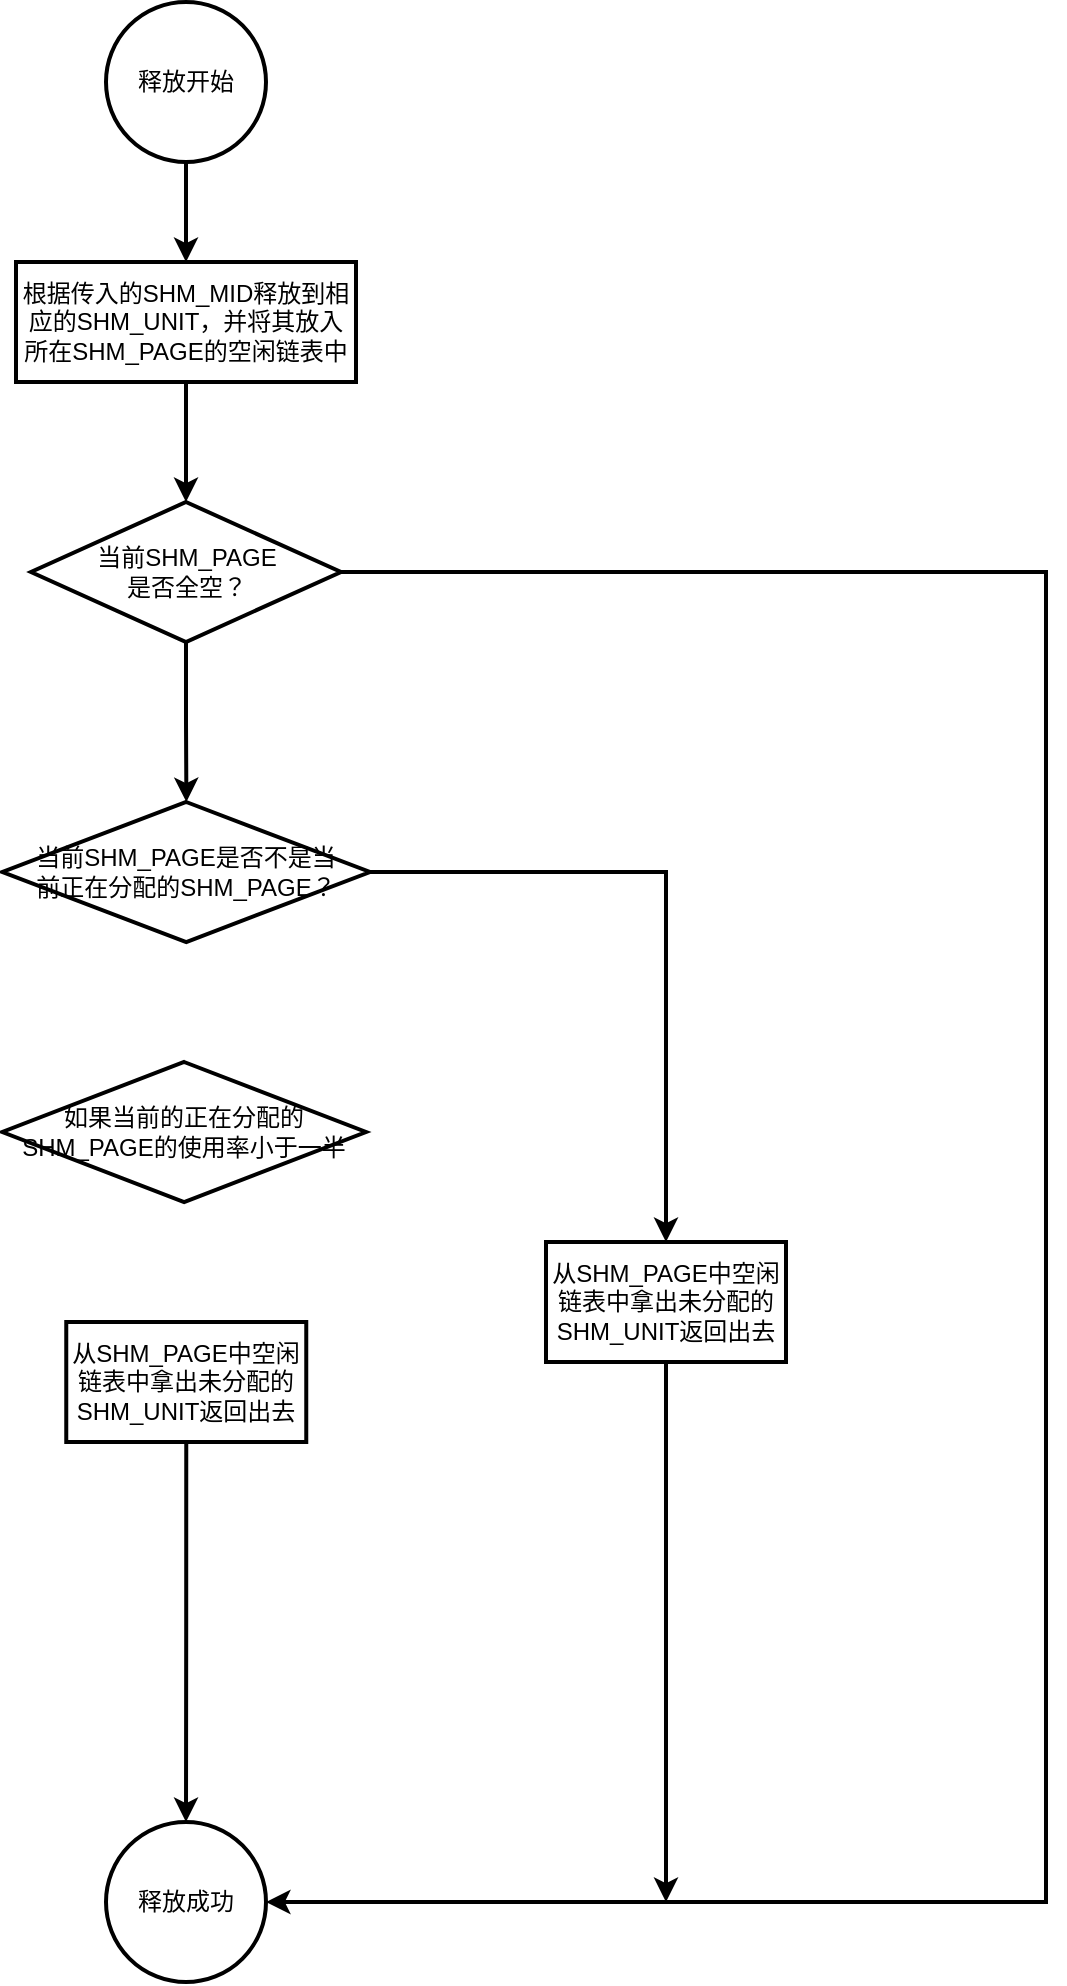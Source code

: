 <mxfile version="13.6.2" type="github">
  <diagram id="hVP1Le8sTzmIoUoRDAnq" name="Page-1">
    <mxGraphModel dx="1381" dy="769" grid="1" gridSize="10" guides="1" tooltips="1" connect="1" arrows="1" fold="1" page="1" pageScale="1" pageWidth="827" pageHeight="1169" math="0" shadow="0">
      <root>
        <mxCell id="0" />
        <mxCell id="1" parent="0" />
        <mxCell id="XEBLtiGvCpJ2jnbF5ncU-4" style="edgeStyle=orthogonalEdgeStyle;rounded=0;orthogonalLoop=1;jettySize=auto;html=1;exitX=0.5;exitY=1;exitDx=0;exitDy=0;entryX=0.5;entryY=0;entryDx=0;entryDy=0;strokeWidth=2;" parent="1" source="XEBLtiGvCpJ2jnbF5ncU-1" target="XEBLtiGvCpJ2jnbF5ncU-2" edge="1">
          <mxGeometry relative="1" as="geometry" />
        </mxCell>
        <mxCell id="XEBLtiGvCpJ2jnbF5ncU-1" value="释放开始" style="ellipse;whiteSpace=wrap;html=1;aspect=fixed;strokeWidth=2;" parent="1" vertex="1">
          <mxGeometry x="350" y="30" width="80" height="80" as="geometry" />
        </mxCell>
        <mxCell id="XEBLtiGvCpJ2jnbF5ncU-8" style="edgeStyle=orthogonalEdgeStyle;rounded=0;orthogonalLoop=1;jettySize=auto;html=1;exitX=0.5;exitY=1;exitDx=0;exitDy=0;entryX=0.5;entryY=0;entryDx=0;entryDy=0;strokeWidth=2;" parent="1" source="XEBLtiGvCpJ2jnbF5ncU-2" target="XEBLtiGvCpJ2jnbF5ncU-6" edge="1">
          <mxGeometry relative="1" as="geometry" />
        </mxCell>
        <mxCell id="XEBLtiGvCpJ2jnbF5ncU-2" value="根据传入的SHM_MID释放到相应的SHM_UNIT，并将其放入所在SHM_PAGE的空闲链表中" style="rounded=0;whiteSpace=wrap;html=1;strokeWidth=2;" parent="1" vertex="1">
          <mxGeometry x="305" y="160" width="170" height="60" as="geometry" />
        </mxCell>
        <mxCell id="wJZb20HWOkz9L2VV14JO-2" style="edgeStyle=orthogonalEdgeStyle;rounded=0;orthogonalLoop=1;jettySize=auto;html=1;exitX=0.5;exitY=1;exitDx=0;exitDy=0;strokeWidth=2;" parent="1" source="XEBLtiGvCpJ2jnbF5ncU-6" target="wJZb20HWOkz9L2VV14JO-1" edge="1">
          <mxGeometry relative="1" as="geometry" />
        </mxCell>
        <mxCell id="ncePUR6nF9aSfhuZWN1H-1" style="edgeStyle=orthogonalEdgeStyle;rounded=0;orthogonalLoop=1;jettySize=auto;html=1;exitX=1;exitY=0.5;exitDx=0;exitDy=0;entryX=1;entryY=0.5;entryDx=0;entryDy=0;strokeWidth=2;" edge="1" parent="1" source="XEBLtiGvCpJ2jnbF5ncU-6" target="XEBLtiGvCpJ2jnbF5ncU-14">
          <mxGeometry relative="1" as="geometry">
            <Array as="points">
              <mxPoint x="820" y="315" />
              <mxPoint x="820" y="980" />
            </Array>
          </mxGeometry>
        </mxCell>
        <mxCell id="XEBLtiGvCpJ2jnbF5ncU-6" value="当前SHM_PAGE&lt;br&gt;是否全空？" style="rhombus;whiteSpace=wrap;html=1;strokeWidth=2;" parent="1" vertex="1">
          <mxGeometry x="312.5" y="280" width="155" height="70" as="geometry" />
        </mxCell>
        <mxCell id="XEBLtiGvCpJ2jnbF5ncU-14" value="释放成功" style="ellipse;whiteSpace=wrap;html=1;aspect=fixed;strokeWidth=2;align=center;" parent="1" vertex="1">
          <mxGeometry x="350" y="940" width="80" height="80" as="geometry" />
        </mxCell>
        <mxCell id="ncePUR6nF9aSfhuZWN1H-2" style="edgeStyle=orthogonalEdgeStyle;rounded=0;orthogonalLoop=1;jettySize=auto;html=1;exitX=1;exitY=0.5;exitDx=0;exitDy=0;strokeWidth=2;" edge="1" parent="1" source="wJZb20HWOkz9L2VV14JO-1" target="ncePUR6nF9aSfhuZWN1H-3">
          <mxGeometry relative="1" as="geometry">
            <mxPoint x="630" y="465" as="targetPoint" />
          </mxGeometry>
        </mxCell>
        <mxCell id="wJZb20HWOkz9L2VV14JO-1" value="当前SHM_PAGE是否不是当&lt;br&gt;前正在分配的SHM_PAGE？" style="rhombus;whiteSpace=wrap;html=1;strokeWidth=2;" parent="1" vertex="1">
          <mxGeometry x="298.25" y="430" width="183.75" height="70" as="geometry" />
        </mxCell>
        <mxCell id="wJZb20HWOkz9L2VV14JO-20" style="edgeStyle=orthogonalEdgeStyle;rounded=0;orthogonalLoop=1;jettySize=auto;html=1;exitX=0.5;exitY=1;exitDx=0;exitDy=0;entryX=0.5;entryY=0;entryDx=0;entryDy=0;strokeWidth=2;" parent="1" source="wJZb20HWOkz9L2VV14JO-13" target="XEBLtiGvCpJ2jnbF5ncU-14" edge="1">
          <mxGeometry relative="1" as="geometry" />
        </mxCell>
        <mxCell id="wJZb20HWOkz9L2VV14JO-13" value="从SHM_PAGE中空闲链表中拿出未分配的SHM_UNIT返回出去" style="rounded=0;whiteSpace=wrap;html=1;strokeWidth=2;" parent="1" vertex="1">
          <mxGeometry x="330.13" y="690" width="120" height="60" as="geometry" />
        </mxCell>
        <mxCell id="ncePUR6nF9aSfhuZWN1H-4" style="edgeStyle=orthogonalEdgeStyle;rounded=0;orthogonalLoop=1;jettySize=auto;html=1;exitX=0.5;exitY=1;exitDx=0;exitDy=0;strokeWidth=2;" edge="1" parent="1" source="ncePUR6nF9aSfhuZWN1H-3">
          <mxGeometry relative="1" as="geometry">
            <mxPoint x="630" y="980" as="targetPoint" />
          </mxGeometry>
        </mxCell>
        <mxCell id="ncePUR6nF9aSfhuZWN1H-3" value="从SHM_PAGE中空闲链表中拿出未分配的SHM_UNIT返回出去" style="rounded=0;whiteSpace=wrap;html=1;strokeWidth=2;" vertex="1" parent="1">
          <mxGeometry x="570" y="650" width="120" height="60" as="geometry" />
        </mxCell>
        <mxCell id="ncePUR6nF9aSfhuZWN1H-5" value="如果当前的正在分配的SHM_PAGE的使用率小于一半" style="rhombus;whiteSpace=wrap;html=1;strokeWidth=2;" vertex="1" parent="1">
          <mxGeometry x="298.13" y="560" width="181.87" height="70" as="geometry" />
        </mxCell>
      </root>
    </mxGraphModel>
  </diagram>
</mxfile>
